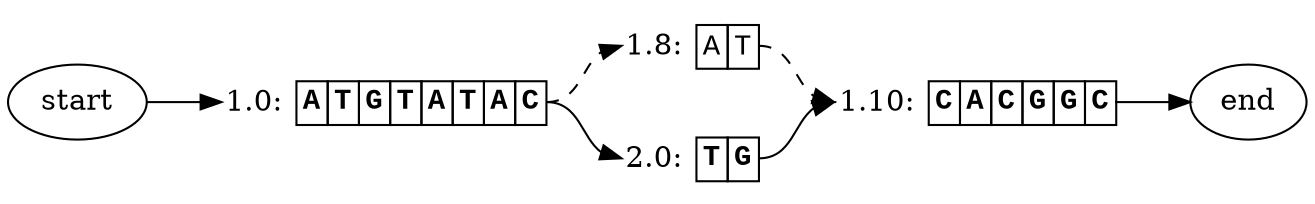strict digraph "" {
	graph [bb="0,0,573,90",
		overlap=scale,
		rankdir=LR,
		splines=true
	];
	node [label="\N"];
	source	[end=-1,
		height=0.5,
		label=start,
		original_node=source,
		pos="27,45",
		width=0.75];
	1.0	[end=7,
		height=0.5,
		highlights="[True, True, True, True, True, True, True, True]",
		label=<<TABLE BORDER='0' CELLBORDER='1' CELLSPACING='0'><TR><TD BORDER='0' PORT='caption'>1.0: </TD><TD PORT='0'><FONT FACE='Courier New'><B>A</B></FONT></TD>
<TD PORT='1'><FONT FACE='Courier New'><B>T</B></FONT></TD>
<TD PORT='2'><FONT FACE='Courier New'><B>G</B></FONT></TD>
<TD PORT='3'><FONT FACE='Courier New'><B>T</B></FONT></TD>
<TD PORT='4'><FONT FACE='Courier New'><B>A</B></FONT></TD>
<TD PORT='5'><FONT FACE='Courier New'><B>T</B></FONT></TD>
<TD PORT='6'><FONT FACE='Courier New'><B>A</B></FONT></TD>
<TD PORT='7'><FONT FACE='Courier New'><B>C</B></FONT></TD></TR></TABLE>>,
		margin=0,
		original_node=1,
		pos="161.38,45",
		sequence=ATGTATAC,
		shape=none,
		start=0,
		width=1.9826];
	source:e -> 1.0:w	[pos="e,90,45 54,45 65.375,45 70.685,45 78.553,45",
		reference=False];
	1.8	[end=9,
		height=0.5,
		highlights="[False, False]",
		label=<<TABLE BORDER='0' CELLBORDER='1' CELLSPACING='0'><TR><TD BORDER='0' PORT='caption'>1.8: </TD><TD PORT='0'><FONT FACE='Courier New'>A</FONT></TD>
<TD PORT='1'><FONT FACE='Courier New'>T</FONT></TD></TR></TABLE>>,
		margin=0,
		original_node=1,
		pos="297.38,72",
		sequence=AT,
		shape=none,
		start=8,
		width=0.79514];
	1.0:e -> 1.8:w	[pos="e,268.75,72 232.75,45 248.06,45 249.31,60.827 258.02,68.246",
		reference=True,
		style=dashed];
	2.0	[end=1,
		height=0.5,
		highlights="[True, True]",
		label=<<TABLE BORDER='0' CELLBORDER='1' CELLSPACING='0'><TR><TD BORDER='0' PORT='caption'>2.0: </TD><TD PORT='0'><FONT FACE='Courier New'><B>T</B></FONT></TD>
<TD PORT='1'><FONT FACE='Courier New'><B>G</B></FONT></TD></TR></TABLE>>,
		margin=0,
		original_node=2,
		pos="297.38,18",
		sequence=TG,
		shape=none,
		start=0,
		width=0.79514];
	1.0:e -> 2.0:w	[pos="e,268.75,18 232.75,45 248.06,45 249.31,29.173 258.02,21.754",
		reference=False];
	1.10	[end=15,
		height=0.5,
		highlights="[True, True, True, True, True, True]",
		label=<<TABLE BORDER='0' CELLBORDER='1' CELLSPACING='0'><TR><TD BORDER='0' PORT='caption'>1.10: </TD><TD PORT='0'><FONT FACE='Courier New'><B>C</B></FONT></TD>
<TD PORT='1'><FONT FACE='Courier New'><B>A</B></FONT></TD>
<TD PORT='2'><FONT FACE='Courier New'><B>C</B></FONT></TD>
<TD PORT='3'><FONT FACE='Courier New'><B>G</B></FONT></TD>
<TD PORT='4'><FONT FACE='Courier New'><B>G</B></FONT></TD>
<TD PORT='5'><FONT FACE='Courier New'><B>C</B></FONT></TD></TR></TABLE>>,
		margin=0,
		original_node=1,
		pos="422.5,45",
		sequence=CACGGC,
		shape=none,
		start=10,
		width=1.6806];
	1.8:e -> 1.10:w	[pos="e,362,45 326,72 341.31,72 342.56,56.173 351.27,48.754",
		reference=True,
		style=dashed];
	2.0:e -> 1.10:w	[pos="e,362,45 326,18 341.31,18 342.56,33.827 351.27,41.246",
		reference=False];
	sink	[height=0.5,
		label=end,
		original_node=sink,
		pos="546,45",
		start=0,
		width=0.75];
	1.10:e -> sink:w	[pos="e,519,45 483,45 494.38,45 499.68,45 507.55,45",
		reference=False];
}
